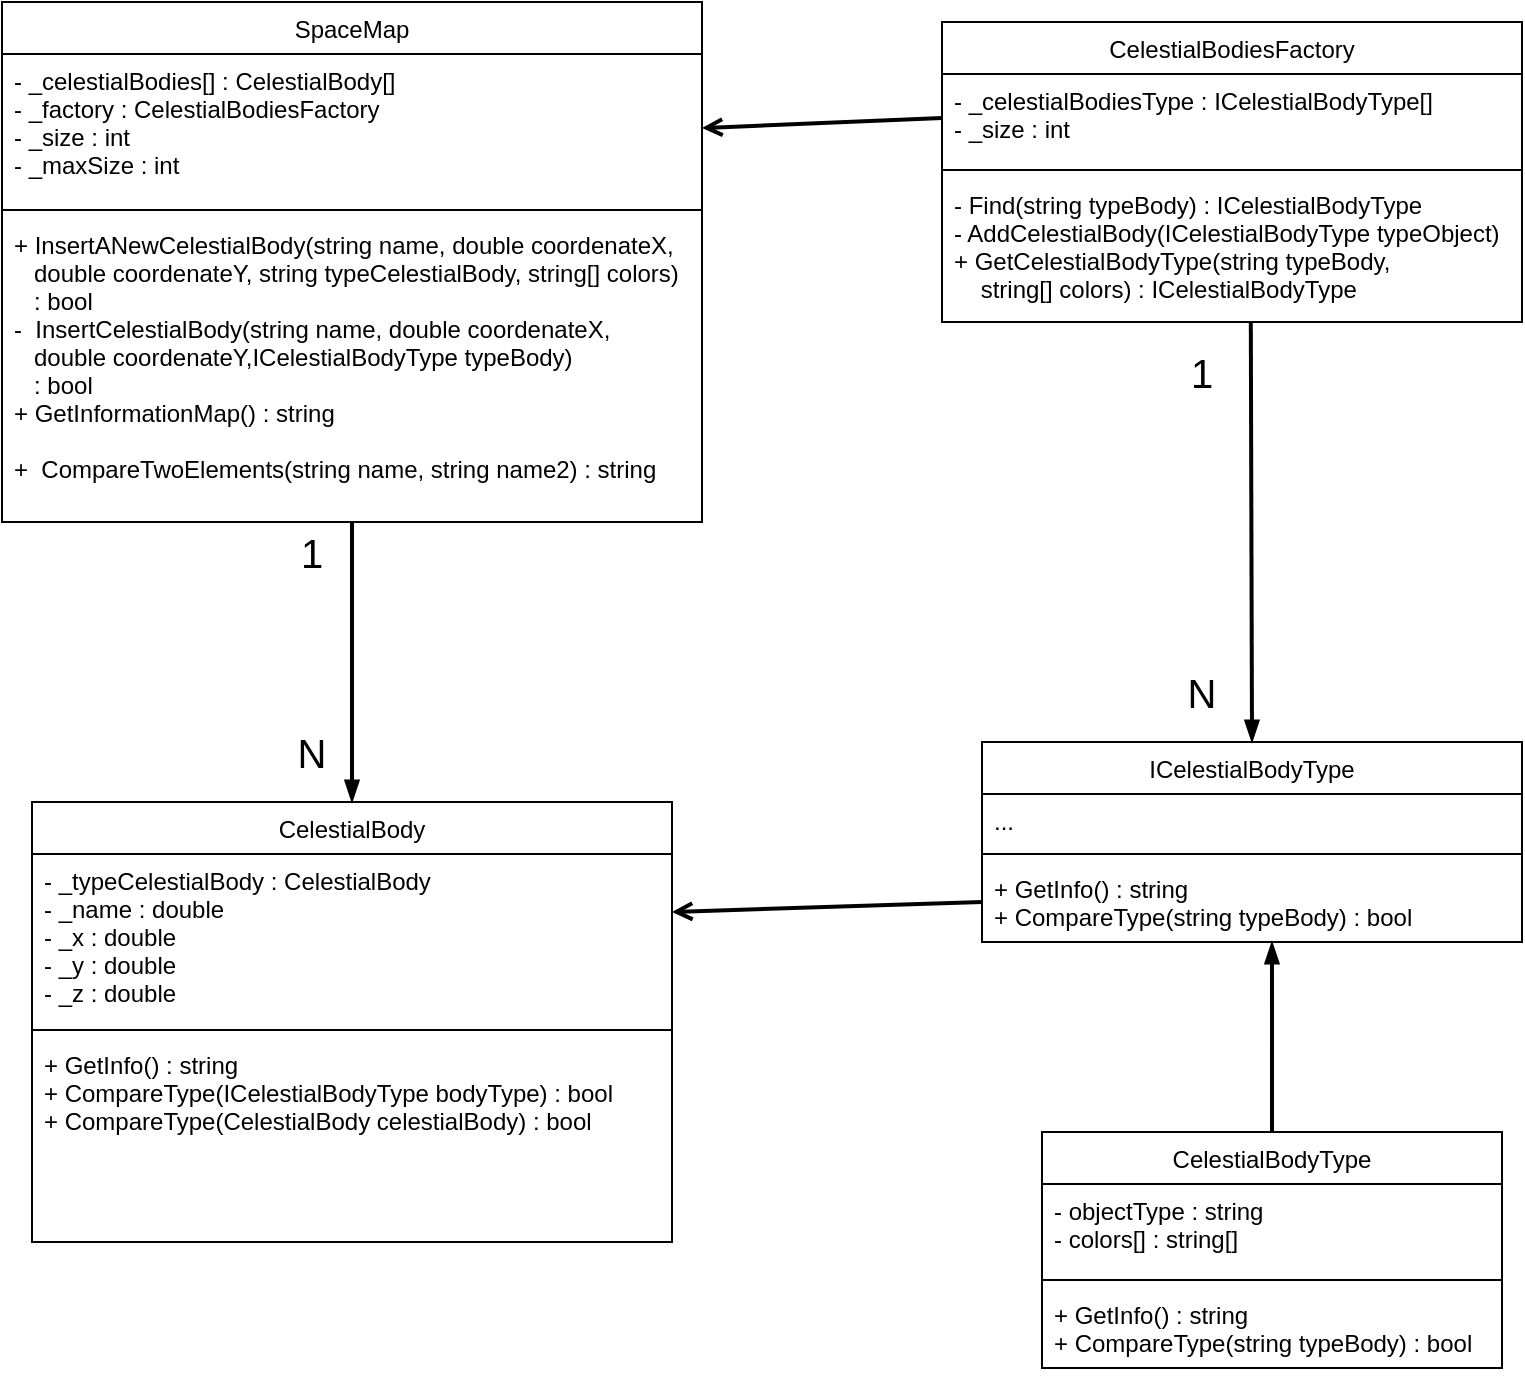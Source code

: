 <mxfile version="15.5.8" type="device"><diagram id="C5RBs43oDa-KdzZeNtuy" name="Page-1"><mxGraphModel dx="782" dy="379" grid="1" gridSize="10" guides="1" tooltips="1" connect="1" arrows="1" fold="1" page="1" pageScale="1" pageWidth="827" pageHeight="1169" math="0" shadow="0"><root><mxCell id="WIyWlLk6GJQsqaUBKTNV-0"/><mxCell id="WIyWlLk6GJQsqaUBKTNV-1" parent="WIyWlLk6GJQsqaUBKTNV-0"/><mxCell id="DkokXptewHk8gARLp6y4-21" style="edgeStyle=orthogonalEdgeStyle;rounded=0;orthogonalLoop=1;jettySize=auto;html=1;entryX=0.537;entryY=1.001;entryDx=0;entryDy=0;entryPerimeter=0;endArrow=blockThin;endFill=1;strokeWidth=2;" parent="WIyWlLk6GJQsqaUBKTNV-1" source="h2paaFuDVaM4OgdC3sRQ-0" target="DkokXptewHk8gARLp6y4-20" edge="1"><mxGeometry relative="1" as="geometry"><Array as="points"><mxPoint x="1075" y="540"/><mxPoint x="1075" y="540"/></Array></mxGeometry></mxCell><mxCell id="h2paaFuDVaM4OgdC3sRQ-0" value="CelestialBodyType" style="swimlane;fontStyle=0;align=center;verticalAlign=top;childLayout=stackLayout;horizontal=1;startSize=26;horizontalStack=0;resizeParent=1;resizeLast=0;collapsible=1;marginBottom=0;rounded=0;shadow=0;strokeWidth=1;" parent="WIyWlLk6GJQsqaUBKTNV-1" vertex="1"><mxGeometry x="960" y="585" width="230" height="118" as="geometry"><mxRectangle x="550" y="140" width="160" height="26" as="alternateBounds"/></mxGeometry></mxCell><mxCell id="h2paaFuDVaM4OgdC3sRQ-1" value="- objectType : string&#10;- colors[] : string[]" style="text;align=left;verticalAlign=top;spacingLeft=4;spacingRight=4;overflow=hidden;rotatable=0;points=[[0,0.5],[1,0.5]];portConstraint=eastwest;" parent="h2paaFuDVaM4OgdC3sRQ-0" vertex="1"><mxGeometry y="26" width="230" height="44" as="geometry"/></mxCell><mxCell id="h2paaFuDVaM4OgdC3sRQ-6" value="" style="line;html=1;strokeWidth=1;align=left;verticalAlign=middle;spacingTop=-1;spacingLeft=3;spacingRight=3;rotatable=0;labelPosition=right;points=[];portConstraint=eastwest;" parent="h2paaFuDVaM4OgdC3sRQ-0" vertex="1"><mxGeometry y="70" width="230" height="8" as="geometry"/></mxCell><mxCell id="h2paaFuDVaM4OgdC3sRQ-7" value="+ GetInfo() : string &#10;+ CompareType(string typeBody) : bool" style="text;align=left;verticalAlign=top;spacingLeft=4;spacingRight=4;overflow=hidden;rotatable=0;points=[[0,0.5],[1,0.5]];portConstraint=eastwest;" parent="h2paaFuDVaM4OgdC3sRQ-0" vertex="1"><mxGeometry y="78" width="230" height="40" as="geometry"/></mxCell><mxCell id="h2paaFuDVaM4OgdC3sRQ-9" value="CelestialBodiesFactory" style="swimlane;fontStyle=0;align=center;verticalAlign=top;childLayout=stackLayout;horizontal=1;startSize=26;horizontalStack=0;resizeParent=1;resizeLast=0;collapsible=1;marginBottom=0;rounded=0;shadow=0;strokeWidth=1;" parent="WIyWlLk6GJQsqaUBKTNV-1" vertex="1"><mxGeometry x="910" y="30" width="290" height="150" as="geometry"><mxRectangle x="550" y="140" width="160" height="26" as="alternateBounds"/></mxGeometry></mxCell><mxCell id="h2paaFuDVaM4OgdC3sRQ-10" value="- _celestialBodiesType : ICelestialBodyType[]&#10;- _size : int" style="text;align=left;verticalAlign=top;spacingLeft=4;spacingRight=4;overflow=hidden;rotatable=0;points=[[0,0.5],[1,0.5]];portConstraint=eastwest;" parent="h2paaFuDVaM4OgdC3sRQ-9" vertex="1"><mxGeometry y="26" width="290" height="44" as="geometry"/></mxCell><mxCell id="h2paaFuDVaM4OgdC3sRQ-11" value="" style="line;html=1;strokeWidth=1;align=left;verticalAlign=middle;spacingTop=-1;spacingLeft=3;spacingRight=3;rotatable=0;labelPosition=right;points=[];portConstraint=eastwest;" parent="h2paaFuDVaM4OgdC3sRQ-9" vertex="1"><mxGeometry y="70" width="290" height="8" as="geometry"/></mxCell><mxCell id="h2paaFuDVaM4OgdC3sRQ-12" value="- Find(string typeBody) : ICelestialBodyType&#10;- AddCelestialBody(ICelestialBodyType typeObject)&#10;+ GetCelestialBodyType(string typeBody,&#10;    string[] colors) : ICelestialBodyType " style="text;align=left;verticalAlign=top;spacingLeft=4;spacingRight=4;overflow=hidden;rotatable=0;points=[[0,0.5],[1,0.5]];portConstraint=eastwest;" parent="h2paaFuDVaM4OgdC3sRQ-9" vertex="1"><mxGeometry y="78" width="290" height="72" as="geometry"/></mxCell><mxCell id="DkokXptewHk8gARLp6y4-0" value="SpaceMap" style="swimlane;fontStyle=0;align=center;verticalAlign=top;childLayout=stackLayout;horizontal=1;startSize=26;horizontalStack=0;resizeParent=1;resizeLast=0;collapsible=1;marginBottom=0;rounded=0;shadow=0;strokeWidth=1;" parent="WIyWlLk6GJQsqaUBKTNV-1" vertex="1"><mxGeometry x="440" y="20" width="350" height="260" as="geometry"><mxRectangle x="550" y="140" width="160" height="26" as="alternateBounds"/></mxGeometry></mxCell><mxCell id="DkokXptewHk8gARLp6y4-1" value="- _celestialBodies[] : CelestialBody[]&#10;- _factory : CelestialBodiesFactory&#10;- _size : int&#10;- _maxSize : int&#10;" style="text;align=left;verticalAlign=top;spacingLeft=4;spacingRight=4;overflow=hidden;rotatable=0;points=[[0,0.5],[1,0.5]];portConstraint=eastwest;" parent="DkokXptewHk8gARLp6y4-0" vertex="1"><mxGeometry y="26" width="350" height="74" as="geometry"/></mxCell><mxCell id="DkokXptewHk8gARLp6y4-2" value="" style="line;html=1;strokeWidth=1;align=left;verticalAlign=middle;spacingTop=-1;spacingLeft=3;spacingRight=3;rotatable=0;labelPosition=right;points=[];portConstraint=eastwest;" parent="DkokXptewHk8gARLp6y4-0" vertex="1"><mxGeometry y="100" width="350" height="8" as="geometry"/></mxCell><mxCell id="DkokXptewHk8gARLp6y4-3" value="+ InsertANewCelestialBody(string name, double coordenateX, &#10;   double coordenateY, string typeCelestialBody, string[] colors)&#10;   : bool&#10;-  InsertCelestialBody(string name, double coordenateX, &#10;   double coordenateY,ICelestialBodyType typeBody)&#10;   : bool&#10;+ GetInformationMap() : string&#10;&#10;+  CompareTwoElements(string name, string name2) : string" style="text;align=left;verticalAlign=top;spacingLeft=4;spacingRight=4;overflow=hidden;rotatable=0;points=[[0,0.5],[1,0.5]];portConstraint=eastwest;" parent="DkokXptewHk8gARLp6y4-0" vertex="1"><mxGeometry y="108" width="350" height="142" as="geometry"/></mxCell><mxCell id="DkokXptewHk8gARLp6y4-4" value="CelestialBody" style="swimlane;fontStyle=0;align=center;verticalAlign=top;childLayout=stackLayout;horizontal=1;startSize=26;horizontalStack=0;resizeParent=1;resizeLast=0;collapsible=1;marginBottom=0;rounded=0;shadow=0;strokeWidth=1;" parent="WIyWlLk6GJQsqaUBKTNV-1" vertex="1"><mxGeometry x="455" y="420" width="320" height="220" as="geometry"><mxRectangle x="550" y="140" width="160" height="26" as="alternateBounds"/></mxGeometry></mxCell><mxCell id="DkokXptewHk8gARLp6y4-8" value="- _typeCelestialBody : CelestialBody &#10;- _name : double&#10;- _x : double&#10;- _y : double&#10;- _z : double" style="text;align=left;verticalAlign=top;spacingLeft=4;spacingRight=4;overflow=hidden;rotatable=0;points=[[0,0.5],[1,0.5]];portConstraint=eastwest;" parent="DkokXptewHk8gARLp6y4-4" vertex="1"><mxGeometry y="26" width="320" height="84" as="geometry"/></mxCell><mxCell id="DkokXptewHk8gARLp6y4-6" value="" style="line;html=1;strokeWidth=1;align=left;verticalAlign=middle;spacingTop=-1;spacingLeft=3;spacingRight=3;rotatable=0;labelPosition=right;points=[];portConstraint=eastwest;" parent="DkokXptewHk8gARLp6y4-4" vertex="1"><mxGeometry y="110" width="320" height="8" as="geometry"/></mxCell><mxCell id="DkokXptewHk8gARLp6y4-7" value="+ GetInfo() : string &#10;+ CompareType(ICelestialBodyType bodyType) : bool&#10;+ CompareType(CelestialBody celestialBody) : bool" style="text;align=left;verticalAlign=top;spacingLeft=4;spacingRight=4;overflow=hidden;rotatable=0;points=[[0,0.5],[1,0.5]];portConstraint=eastwest;" parent="DkokXptewHk8gARLp6y4-4" vertex="1"><mxGeometry y="118" width="320" height="102" as="geometry"/></mxCell><mxCell id="DkokXptewHk8gARLp6y4-9" value="" style="endArrow=blockThin;html=1;rounded=0;entryX=0.5;entryY=0;entryDx=0;entryDy=0;exitX=0.5;exitY=1;exitDx=0;exitDy=0;endFill=1;strokeWidth=2;" parent="WIyWlLk6GJQsqaUBKTNV-1" source="DkokXptewHk8gARLp6y4-0" target="DkokXptewHk8gARLp6y4-4" edge="1"><mxGeometry width="50" height="50" relative="1" as="geometry"><mxPoint x="615" y="320" as="sourcePoint"/><mxPoint x="680" y="240" as="targetPoint"/></mxGeometry></mxCell><mxCell id="DkokXptewHk8gARLp6y4-10" value="&lt;font style=&quot;font-size: 20px&quot;&gt;N&lt;/font&gt;" style="text;html=1;strokeColor=none;fillColor=none;align=center;verticalAlign=middle;whiteSpace=wrap;rounded=0;" parent="WIyWlLk6GJQsqaUBKTNV-1" vertex="1"><mxGeometry x="565" y="380" width="60" height="30" as="geometry"/></mxCell><mxCell id="DkokXptewHk8gARLp6y4-12" value="" style="endArrow=open;html=1;rounded=0;entryX=1;entryY=0.25;entryDx=0;entryDy=0;exitX=0;exitY=0.5;exitDx=0;exitDy=0;endFill=0;strokeWidth=2;" parent="WIyWlLk6GJQsqaUBKTNV-1" source="DkokXptewHk8gARLp6y4-20" target="DkokXptewHk8gARLp6y4-4" edge="1"><mxGeometry width="50" height="50" relative="1" as="geometry"><mxPoint x="910" y="440" as="sourcePoint"/><mxPoint x="830" y="390" as="targetPoint"/></mxGeometry></mxCell><mxCell id="DkokXptewHk8gARLp6y4-17" value="ICelestialBodyType" style="swimlane;fontStyle=0;align=center;verticalAlign=top;childLayout=stackLayout;horizontal=1;startSize=26;horizontalStack=0;resizeParent=1;resizeLast=0;collapsible=1;marginBottom=0;rounded=0;shadow=0;strokeWidth=1;" parent="WIyWlLk6GJQsqaUBKTNV-1" vertex="1"><mxGeometry x="930" y="390" width="270" height="100" as="geometry"><mxRectangle x="550" y="140" width="160" height="26" as="alternateBounds"/></mxGeometry></mxCell><mxCell id="DkokXptewHk8gARLp6y4-18" value="..." style="text;align=left;verticalAlign=top;spacingLeft=4;spacingRight=4;overflow=hidden;rotatable=0;points=[[0,0.5],[1,0.5]];portConstraint=eastwest;" parent="DkokXptewHk8gARLp6y4-17" vertex="1"><mxGeometry y="26" width="270" height="26" as="geometry"/></mxCell><mxCell id="DkokXptewHk8gARLp6y4-19" value="" style="line;html=1;strokeWidth=1;align=left;verticalAlign=middle;spacingTop=-1;spacingLeft=3;spacingRight=3;rotatable=0;labelPosition=right;points=[];portConstraint=eastwest;" parent="DkokXptewHk8gARLp6y4-17" vertex="1"><mxGeometry y="52" width="270" height="8" as="geometry"/></mxCell><mxCell id="DkokXptewHk8gARLp6y4-20" value="+ GetInfo() : string &#10;+ CompareType(string typeBody) : bool" style="text;align=left;verticalAlign=top;spacingLeft=4;spacingRight=4;overflow=hidden;rotatable=0;points=[[0,0.5],[1,0.5]];portConstraint=eastwest;" parent="DkokXptewHk8gARLp6y4-17" vertex="1"><mxGeometry y="60" width="270" height="40" as="geometry"/></mxCell><mxCell id="DkokXptewHk8gARLp6y4-22" value="" style="endArrow=open;html=1;rounded=0;entryX=1;entryY=0.5;entryDx=0;entryDy=0;exitX=0;exitY=0.5;exitDx=0;exitDy=0;endFill=0;strokeWidth=2;" parent="WIyWlLk6GJQsqaUBKTNV-1" source="h2paaFuDVaM4OgdC3sRQ-10" target="DkokXptewHk8gARLp6y4-1" edge="1"><mxGeometry width="50" height="50" relative="1" as="geometry"><mxPoint x="955" y="73.5" as="sourcePoint"/><mxPoint x="800" y="76" as="targetPoint"/></mxGeometry></mxCell><mxCell id="DkokXptewHk8gARLp6y4-23" value="" style="endArrow=blockThin;html=1;rounded=0;entryX=0.5;entryY=0;entryDx=0;entryDy=0;exitX=0.5;exitY=1;exitDx=0;exitDy=0;endFill=1;strokeWidth=2;" parent="WIyWlLk6GJQsqaUBKTNV-1" target="DkokXptewHk8gARLp6y4-17" edge="1"><mxGeometry width="50" height="50" relative="1" as="geometry"><mxPoint x="1064.41" y="180" as="sourcePoint"/><mxPoint x="1064.41" y="320" as="targetPoint"/></mxGeometry></mxCell><mxCell id="DkokXptewHk8gARLp6y4-25" value="&lt;font style=&quot;font-size: 20px&quot;&gt;1&lt;/font&gt;" style="text;html=1;strokeColor=none;fillColor=none;align=center;verticalAlign=middle;whiteSpace=wrap;rounded=0;" parent="WIyWlLk6GJQsqaUBKTNV-1" vertex="1"><mxGeometry x="1010" y="190" width="60" height="30" as="geometry"/></mxCell><mxCell id="DkokXptewHk8gARLp6y4-26" value="&lt;font style=&quot;font-size: 20px&quot;&gt;N&lt;/font&gt;" style="text;html=1;strokeColor=none;fillColor=none;align=center;verticalAlign=middle;whiteSpace=wrap;rounded=0;" parent="WIyWlLk6GJQsqaUBKTNV-1" vertex="1"><mxGeometry x="1010" y="350" width="60" height="30" as="geometry"/></mxCell><mxCell id="DkokXptewHk8gARLp6y4-27" value="&lt;font style=&quot;font-size: 20px&quot;&gt;1&lt;/font&gt;" style="text;html=1;strokeColor=none;fillColor=none;align=center;verticalAlign=middle;whiteSpace=wrap;rounded=0;" parent="WIyWlLk6GJQsqaUBKTNV-1" vertex="1"><mxGeometry x="580" y="280" width="30" height="30" as="geometry"/></mxCell></root></mxGraphModel></diagram></mxfile>